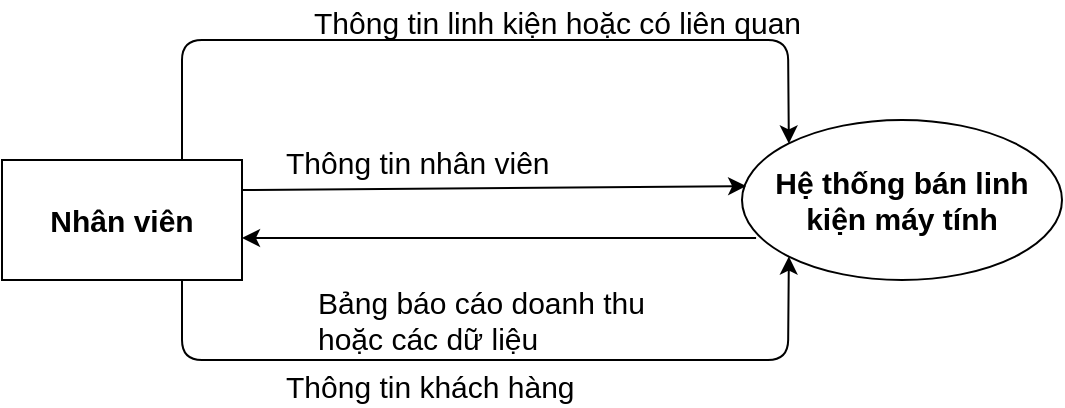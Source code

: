 <mxfile version="11.2.8" pages="1"><diagram id="RU_9O6TZiT24EtS-DUNA" name="Page-1"><mxGraphModel dx="792" dy="508" grid="1" gridSize="10" guides="1" tooltips="1" connect="1" arrows="1" fold="1" page="1" pageScale="1" pageWidth="583" pageHeight="827" math="0" shadow="0"><root><mxCell id="0"/><mxCell id="1" parent="0"/><mxCell id="8h-KwgPQFYYGeAj8cQIM-1" value="Hệ thống bán linh kiện máy tính&lt;br style=&quot;font-size: 15px;&quot;&gt;" style="ellipse;whiteSpace=wrap;html=1;fontSize=15;fontStyle=1" vertex="1" parent="1"><mxGeometry x="400" y="200" width="160" height="80" as="geometry"/></mxCell><mxCell id="8h-KwgPQFYYGeAj8cQIM-3" value="Nhân viên&lt;br&gt;" style="rounded=0;whiteSpace=wrap;html=1;fontSize=15;fontStyle=1" vertex="1" parent="1"><mxGeometry x="30" y="220" width="120" height="60" as="geometry"/></mxCell><mxCell id="8h-KwgPQFYYGeAj8cQIM-4" value="" style="endArrow=classic;html=1;fontSize=15;exitX=1;exitY=0.25;exitDx=0;exitDy=0;entryX=0.013;entryY=0.413;entryDx=0;entryDy=0;entryPerimeter=0;" edge="1" parent="1" source="8h-KwgPQFYYGeAj8cQIM-3" target="8h-KwgPQFYYGeAj8cQIM-1"><mxGeometry width="50" height="50" relative="1" as="geometry"><mxPoint x="280" y="280" as="sourcePoint"/><mxPoint x="330" y="230" as="targetPoint"/></mxGeometry></mxCell><mxCell id="8h-KwgPQFYYGeAj8cQIM-5" value="Thông tin nhân viên" style="text;html=1;resizable=0;points=[];autosize=1;align=left;verticalAlign=top;spacingTop=-4;fontSize=15;" vertex="1" parent="1"><mxGeometry x="170" y="210" width="150" height="20" as="geometry"/></mxCell><mxCell id="8h-KwgPQFYYGeAj8cQIM-8" value="" style="endArrow=classic;html=1;fontSize=15;exitX=0.044;exitY=0.738;exitDx=0;exitDy=0;exitPerimeter=0;" edge="1" parent="1" source="8h-KwgPQFYYGeAj8cQIM-1"><mxGeometry width="50" height="50" relative="1" as="geometry"><mxPoint x="220" y="330" as="sourcePoint"/><mxPoint x="150" y="259" as="targetPoint"/></mxGeometry></mxCell><mxCell id="8h-KwgPQFYYGeAj8cQIM-10" value="" style="endArrow=classic;html=1;fontSize=15;entryX=0;entryY=0;entryDx=0;entryDy=0;exitX=0.75;exitY=0;exitDx=0;exitDy=0;" edge="1" parent="1" source="8h-KwgPQFYYGeAj8cQIM-3" target="8h-KwgPQFYYGeAj8cQIM-1"><mxGeometry width="50" height="50" relative="1" as="geometry"><mxPoint x="190" y="190" as="sourcePoint"/><mxPoint x="240" y="140" as="targetPoint"/><Array as="points"><mxPoint x="120" y="160"/><mxPoint x="423" y="160"/></Array></mxGeometry></mxCell><mxCell id="8h-KwgPQFYYGeAj8cQIM-11" value="Thông tin linh kiện hoặc có liên quan&amp;nbsp;" style="text;html=1;resizable=0;points=[];autosize=1;align=left;verticalAlign=top;spacingTop=-4;fontSize=15;" vertex="1" parent="1"><mxGeometry x="184" y="140" width="260" height="20" as="geometry"/></mxCell><mxCell id="8h-KwgPQFYYGeAj8cQIM-12" value="Bảng báo cáo doanh thu&lt;br&gt;hoặc các dữ liệu" style="text;html=1;resizable=0;points=[];autosize=1;align=left;verticalAlign=top;spacingTop=-4;fontSize=15;" vertex="1" parent="1"><mxGeometry x="186" y="280" width="180" height="40" as="geometry"/></mxCell><mxCell id="8h-KwgPQFYYGeAj8cQIM-14" value="" style="endArrow=classic;html=1;fontSize=15;entryX=0;entryY=1;entryDx=0;entryDy=0;exitX=0.75;exitY=1;exitDx=0;exitDy=0;" edge="1" parent="1" source="8h-KwgPQFYYGeAj8cQIM-3" target="8h-KwgPQFYYGeAj8cQIM-1"><mxGeometry width="50" height="50" relative="1" as="geometry"><mxPoint x="210" y="340" as="sourcePoint"/><mxPoint x="160" y="390" as="targetPoint"/><Array as="points"><mxPoint x="120" y="320"/><mxPoint x="423" y="320"/></Array></mxGeometry></mxCell><mxCell id="8h-KwgPQFYYGeAj8cQIM-15" value="Thông tin khách hàng" style="text;html=1;resizable=0;points=[];autosize=1;align=left;verticalAlign=top;spacingTop=-4;fontSize=15;" vertex="1" parent="1"><mxGeometry x="170" y="322" width="160" height="20" as="geometry"/></mxCell></root></mxGraphModel></diagram></mxfile>